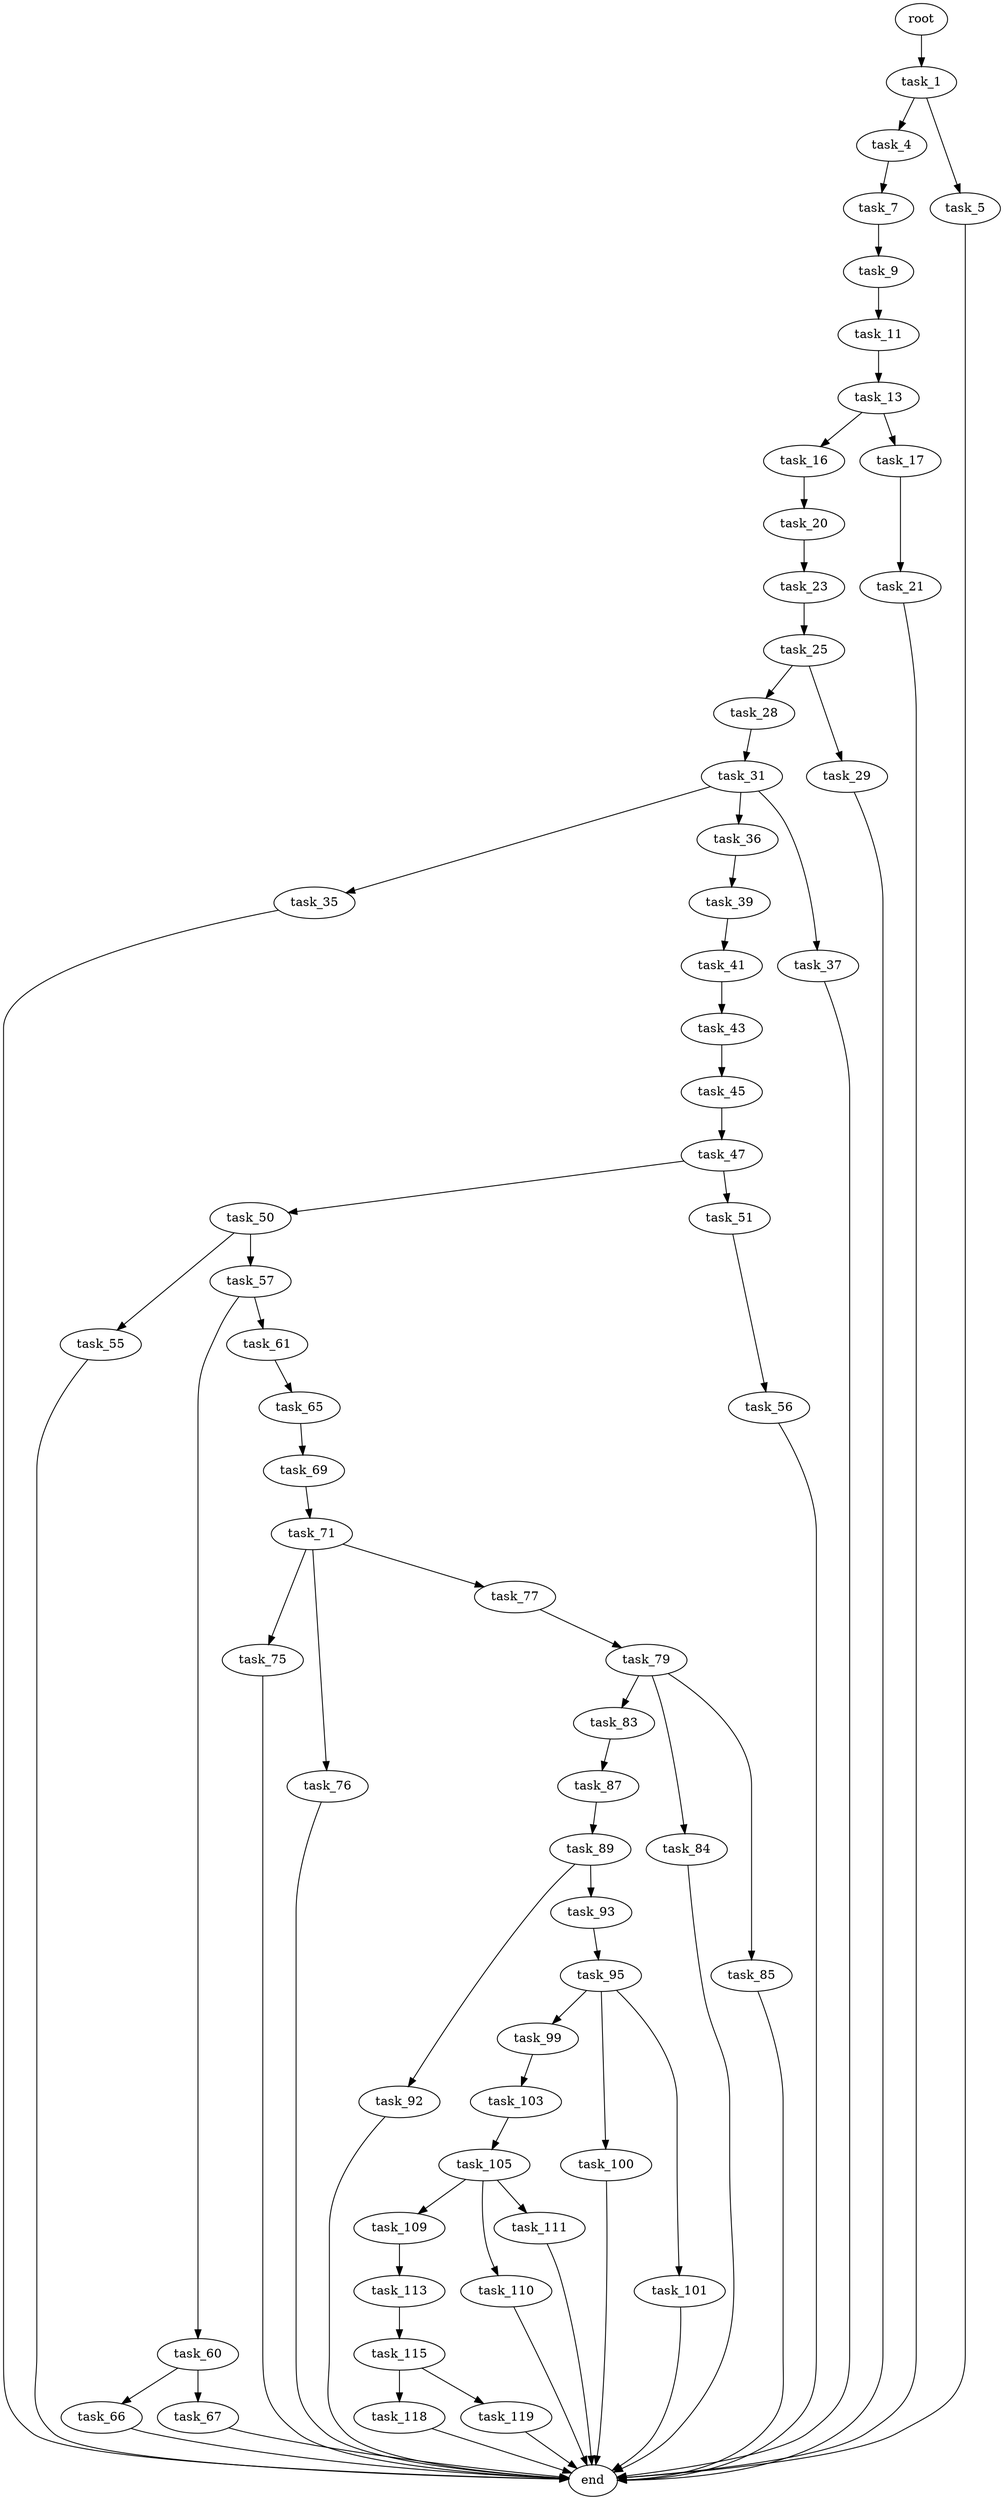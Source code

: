 digraph G {
  root [size="0.000000"];
  task_1 [size="8589934592.000000"];
  task_4 [size="49682417373.000000"];
  task_5 [size="820251307585.000000"];
  task_7 [size="16739393717.000000"];
  task_9 [size="28991029248.000000"];
  task_11 [size="369124792720.000000"];
  task_13 [size="231928233984.000000"];
  task_16 [size="1023300342086.000000"];
  task_17 [size="1131810157.000000"];
  task_20 [size="477568503819.000000"];
  task_21 [size="676724401.000000"];
  task_23 [size="44147704249.000000"];
  task_25 [size="134217728000.000000"];
  task_28 [size="1646708687.000000"];
  task_29 [size="549755813888.000000"];
  task_31 [size="151984085035.000000"];
  task_35 [size="68719476736.000000"];
  task_36 [size="110024248080.000000"];
  task_37 [size="368293445632.000000"];
  task_39 [size="35605019080.000000"];
  task_41 [size="1964847642.000000"];
  task_43 [size="1006852854757.000000"];
  task_45 [size="284754219331.000000"];
  task_47 [size="829591404625.000000"];
  task_50 [size="8589934592.000000"];
  task_51 [size="549755813888.000000"];
  task_55 [size="9350587822.000000"];
  task_56 [size="30135929472.000000"];
  task_57 [size="231928233984.000000"];
  task_60 [size="368293445632.000000"];
  task_61 [size="49884934619.000000"];
  task_65 [size="7578666528.000000"];
  task_66 [size="135548440994.000000"];
  task_67 [size="963391066357.000000"];
  task_69 [size="231928233984.000000"];
  task_71 [size="10816394222.000000"];
  task_75 [size="14013260677.000000"];
  task_76 [size="6507419840.000000"];
  task_77 [size="68719476736.000000"];
  task_79 [size="56297109316.000000"];
  task_83 [size="559508961113.000000"];
  task_84 [size="8589934592.000000"];
  task_85 [size="874725154.000000"];
  task_87 [size="1070671180034.000000"];
  task_89 [size="368293445632.000000"];
  task_92 [size="1824392145.000000"];
  task_93 [size="510325168593.000000"];
  task_95 [size="68719476736.000000"];
  task_99 [size="231928233984.000000"];
  task_100 [size="36078914440.000000"];
  task_101 [size="70350163212.000000"];
  task_103 [size="461624365973.000000"];
  task_105 [size="345983063206.000000"];
  task_109 [size="1073741824000.000000"];
  task_110 [size="36141312932.000000"];
  task_111 [size="2168353397.000000"];
  task_113 [size="368293445632.000000"];
  task_115 [size="358235385825.000000"];
  task_118 [size="9370801550.000000"];
  task_119 [size="249873325436.000000"];
  end [size="0.000000"];

  root -> task_1 [size="1.000000"];
  task_1 -> task_4 [size="33554432.000000"];
  task_1 -> task_5 [size="33554432.000000"];
  task_4 -> task_7 [size="838860800.000000"];
  task_5 -> end [size="1.000000"];
  task_7 -> task_9 [size="536870912.000000"];
  task_9 -> task_11 [size="75497472.000000"];
  task_11 -> task_13 [size="536870912.000000"];
  task_13 -> task_16 [size="301989888.000000"];
  task_13 -> task_17 [size="301989888.000000"];
  task_16 -> task_20 [size="679477248.000000"];
  task_17 -> task_21 [size="75497472.000000"];
  task_20 -> task_23 [size="838860800.000000"];
  task_21 -> end [size="1.000000"];
  task_23 -> task_25 [size="838860800.000000"];
  task_25 -> task_28 [size="209715200.000000"];
  task_25 -> task_29 [size="209715200.000000"];
  task_28 -> task_31 [size="33554432.000000"];
  task_29 -> end [size="1.000000"];
  task_31 -> task_35 [size="301989888.000000"];
  task_31 -> task_36 [size="301989888.000000"];
  task_31 -> task_37 [size="301989888.000000"];
  task_35 -> end [size="1.000000"];
  task_36 -> task_39 [size="134217728.000000"];
  task_37 -> end [size="1.000000"];
  task_39 -> task_41 [size="134217728.000000"];
  task_41 -> task_43 [size="33554432.000000"];
  task_43 -> task_45 [size="838860800.000000"];
  task_45 -> task_47 [size="411041792.000000"];
  task_47 -> task_50 [size="679477248.000000"];
  task_47 -> task_51 [size="679477248.000000"];
  task_50 -> task_55 [size="33554432.000000"];
  task_50 -> task_57 [size="33554432.000000"];
  task_51 -> task_56 [size="536870912.000000"];
  task_55 -> end [size="1.000000"];
  task_56 -> end [size="1.000000"];
  task_57 -> task_60 [size="301989888.000000"];
  task_57 -> task_61 [size="301989888.000000"];
  task_60 -> task_66 [size="411041792.000000"];
  task_60 -> task_67 [size="411041792.000000"];
  task_61 -> task_65 [size="75497472.000000"];
  task_65 -> task_69 [size="33554432.000000"];
  task_66 -> end [size="1.000000"];
  task_67 -> end [size="1.000000"];
  task_69 -> task_71 [size="301989888.000000"];
  task_71 -> task_75 [size="679477248.000000"];
  task_71 -> task_76 [size="679477248.000000"];
  task_71 -> task_77 [size="679477248.000000"];
  task_75 -> end [size="1.000000"];
  task_76 -> end [size="1.000000"];
  task_77 -> task_79 [size="134217728.000000"];
  task_79 -> task_83 [size="75497472.000000"];
  task_79 -> task_84 [size="75497472.000000"];
  task_79 -> task_85 [size="75497472.000000"];
  task_83 -> task_87 [size="679477248.000000"];
  task_84 -> end [size="1.000000"];
  task_85 -> end [size="1.000000"];
  task_87 -> task_89 [size="838860800.000000"];
  task_89 -> task_92 [size="411041792.000000"];
  task_89 -> task_93 [size="411041792.000000"];
  task_92 -> end [size="1.000000"];
  task_93 -> task_95 [size="838860800.000000"];
  task_95 -> task_99 [size="134217728.000000"];
  task_95 -> task_100 [size="134217728.000000"];
  task_95 -> task_101 [size="134217728.000000"];
  task_99 -> task_103 [size="301989888.000000"];
  task_100 -> end [size="1.000000"];
  task_101 -> end [size="1.000000"];
  task_103 -> task_105 [size="536870912.000000"];
  task_105 -> task_109 [size="301989888.000000"];
  task_105 -> task_110 [size="301989888.000000"];
  task_105 -> task_111 [size="301989888.000000"];
  task_109 -> task_113 [size="838860800.000000"];
  task_110 -> end [size="1.000000"];
  task_111 -> end [size="1.000000"];
  task_113 -> task_115 [size="411041792.000000"];
  task_115 -> task_118 [size="679477248.000000"];
  task_115 -> task_119 [size="679477248.000000"];
  task_118 -> end [size="1.000000"];
  task_119 -> end [size="1.000000"];
}
